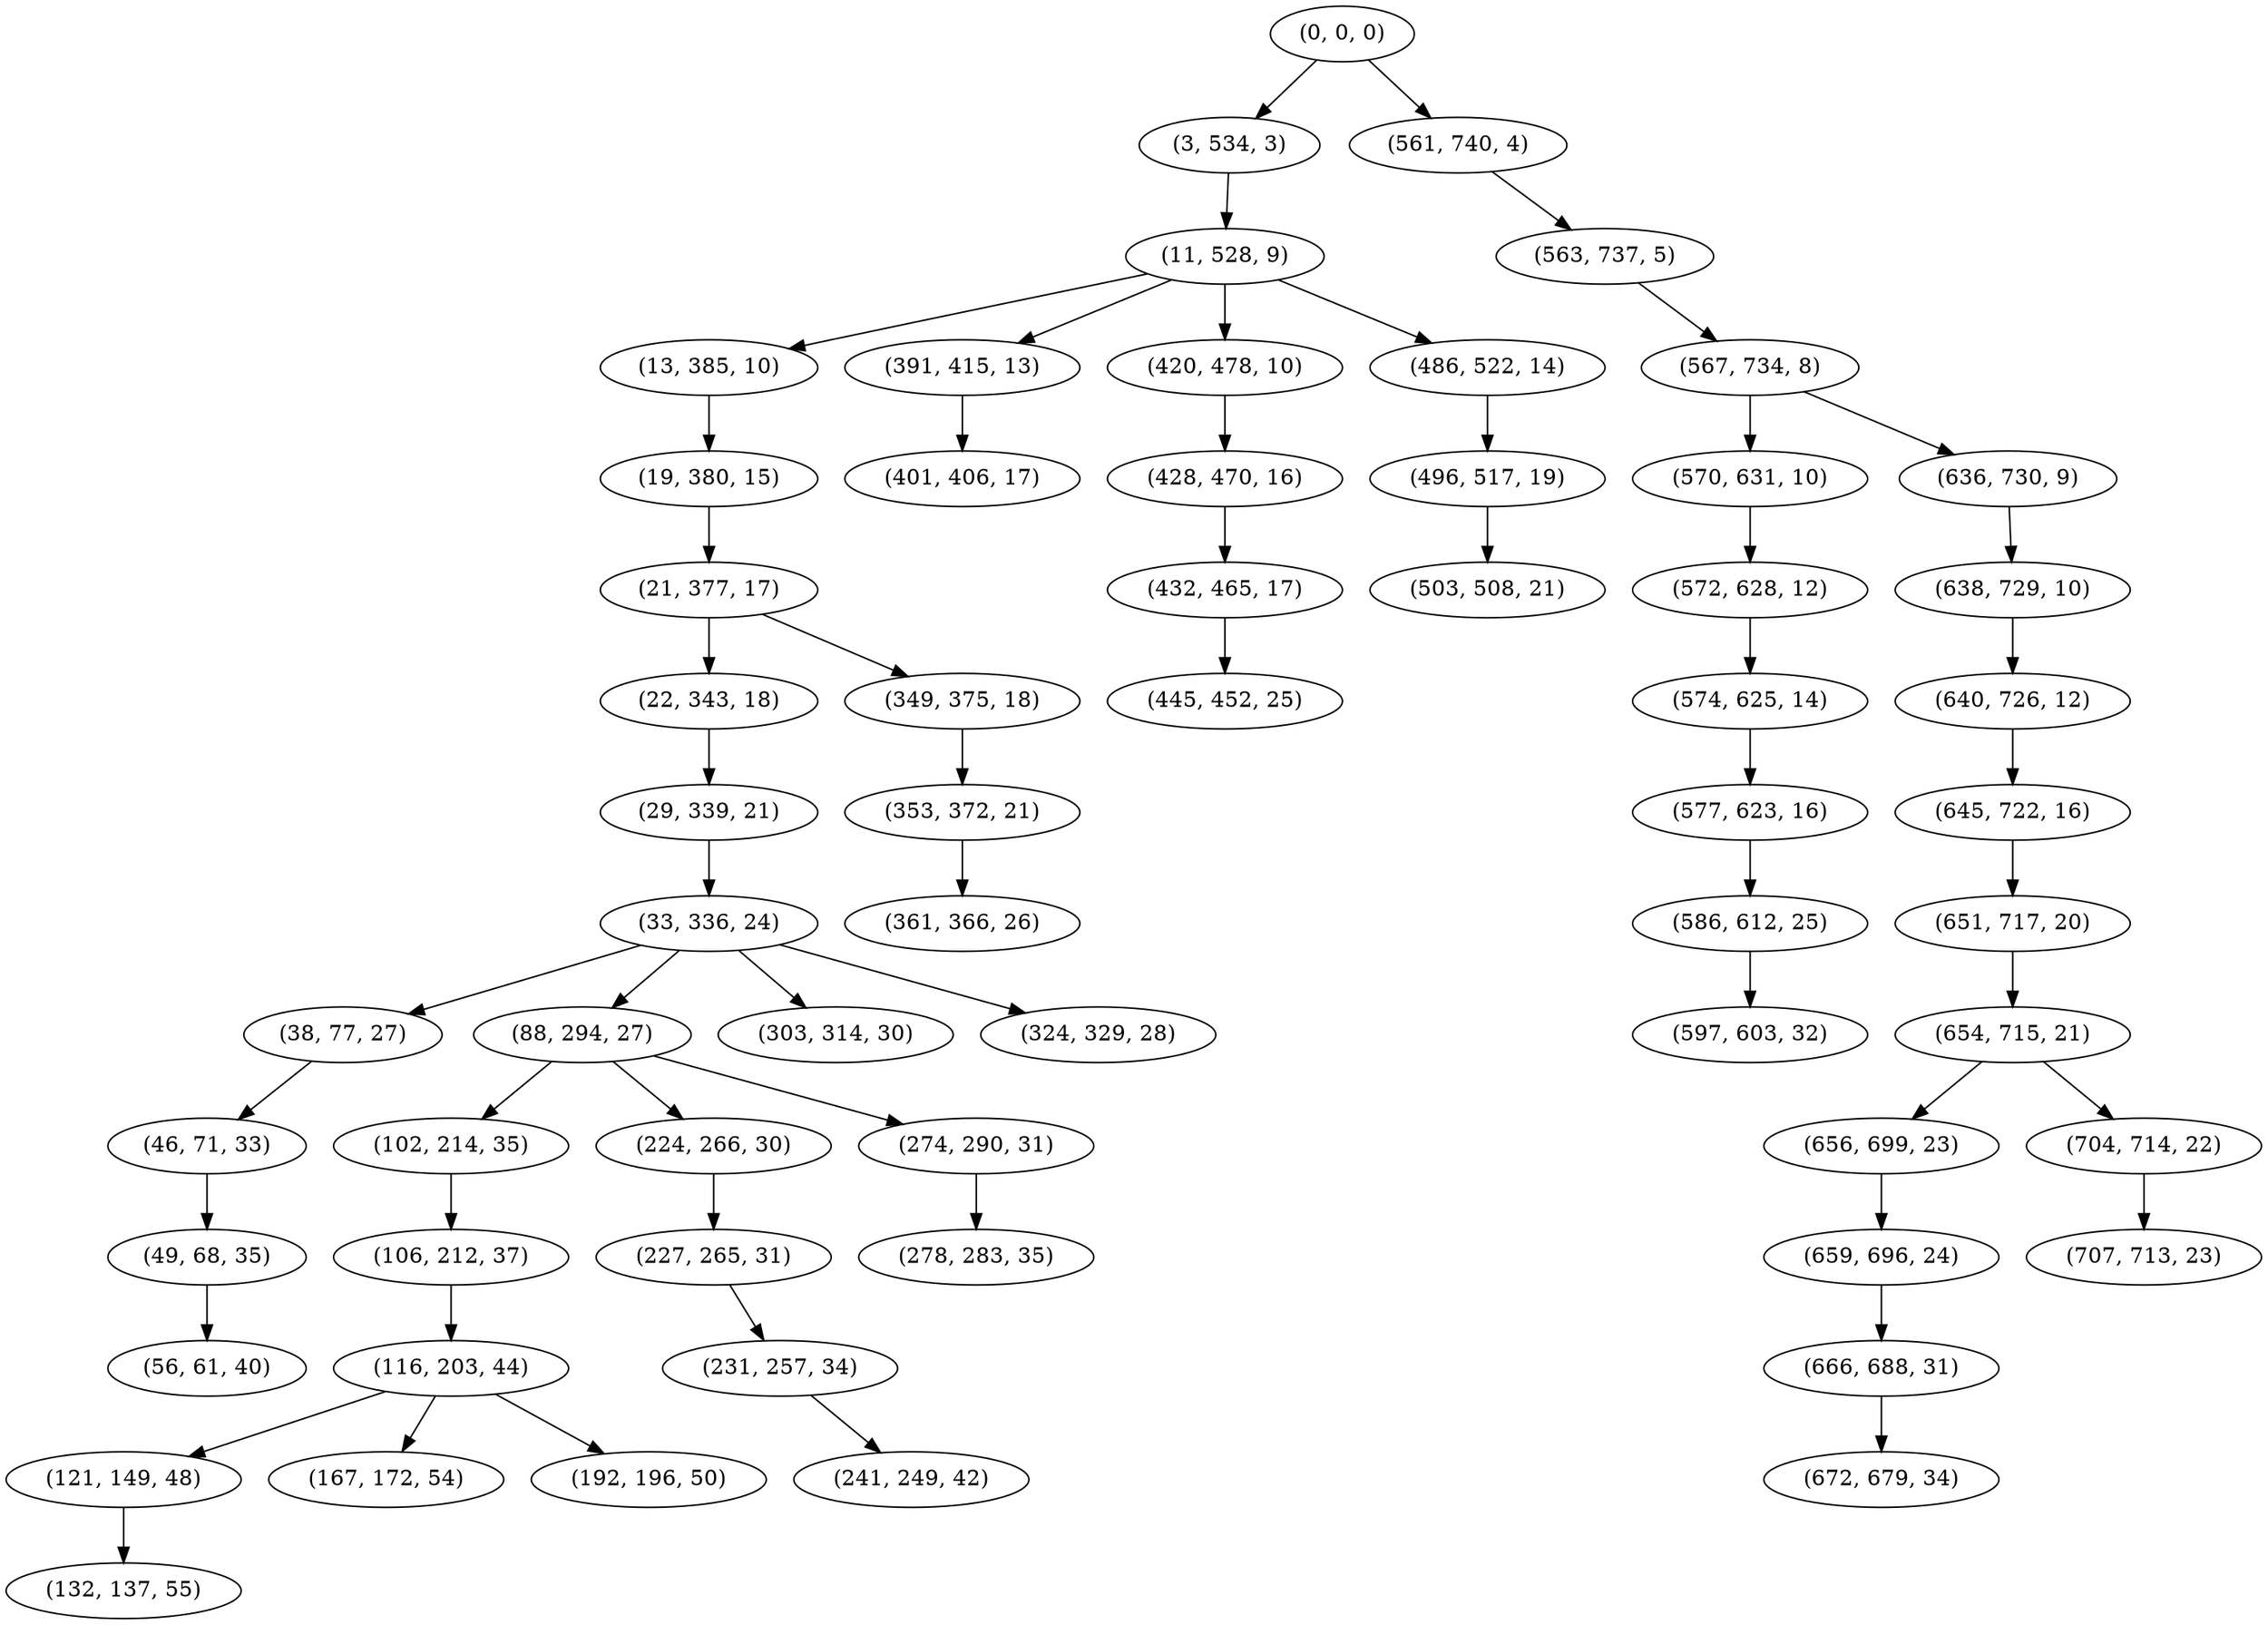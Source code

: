 digraph tree {
    "(0, 0, 0)";
    "(3, 534, 3)";
    "(11, 528, 9)";
    "(13, 385, 10)";
    "(19, 380, 15)";
    "(21, 377, 17)";
    "(22, 343, 18)";
    "(29, 339, 21)";
    "(33, 336, 24)";
    "(38, 77, 27)";
    "(46, 71, 33)";
    "(49, 68, 35)";
    "(56, 61, 40)";
    "(88, 294, 27)";
    "(102, 214, 35)";
    "(106, 212, 37)";
    "(116, 203, 44)";
    "(121, 149, 48)";
    "(132, 137, 55)";
    "(167, 172, 54)";
    "(192, 196, 50)";
    "(224, 266, 30)";
    "(227, 265, 31)";
    "(231, 257, 34)";
    "(241, 249, 42)";
    "(274, 290, 31)";
    "(278, 283, 35)";
    "(303, 314, 30)";
    "(324, 329, 28)";
    "(349, 375, 18)";
    "(353, 372, 21)";
    "(361, 366, 26)";
    "(391, 415, 13)";
    "(401, 406, 17)";
    "(420, 478, 10)";
    "(428, 470, 16)";
    "(432, 465, 17)";
    "(445, 452, 25)";
    "(486, 522, 14)";
    "(496, 517, 19)";
    "(503, 508, 21)";
    "(561, 740, 4)";
    "(563, 737, 5)";
    "(567, 734, 8)";
    "(570, 631, 10)";
    "(572, 628, 12)";
    "(574, 625, 14)";
    "(577, 623, 16)";
    "(586, 612, 25)";
    "(597, 603, 32)";
    "(636, 730, 9)";
    "(638, 729, 10)";
    "(640, 726, 12)";
    "(645, 722, 16)";
    "(651, 717, 20)";
    "(654, 715, 21)";
    "(656, 699, 23)";
    "(659, 696, 24)";
    "(666, 688, 31)";
    "(672, 679, 34)";
    "(704, 714, 22)";
    "(707, 713, 23)";
    "(0, 0, 0)" -> "(3, 534, 3)";
    "(0, 0, 0)" -> "(561, 740, 4)";
    "(3, 534, 3)" -> "(11, 528, 9)";
    "(11, 528, 9)" -> "(13, 385, 10)";
    "(11, 528, 9)" -> "(391, 415, 13)";
    "(11, 528, 9)" -> "(420, 478, 10)";
    "(11, 528, 9)" -> "(486, 522, 14)";
    "(13, 385, 10)" -> "(19, 380, 15)";
    "(19, 380, 15)" -> "(21, 377, 17)";
    "(21, 377, 17)" -> "(22, 343, 18)";
    "(21, 377, 17)" -> "(349, 375, 18)";
    "(22, 343, 18)" -> "(29, 339, 21)";
    "(29, 339, 21)" -> "(33, 336, 24)";
    "(33, 336, 24)" -> "(38, 77, 27)";
    "(33, 336, 24)" -> "(88, 294, 27)";
    "(33, 336, 24)" -> "(303, 314, 30)";
    "(33, 336, 24)" -> "(324, 329, 28)";
    "(38, 77, 27)" -> "(46, 71, 33)";
    "(46, 71, 33)" -> "(49, 68, 35)";
    "(49, 68, 35)" -> "(56, 61, 40)";
    "(88, 294, 27)" -> "(102, 214, 35)";
    "(88, 294, 27)" -> "(224, 266, 30)";
    "(88, 294, 27)" -> "(274, 290, 31)";
    "(102, 214, 35)" -> "(106, 212, 37)";
    "(106, 212, 37)" -> "(116, 203, 44)";
    "(116, 203, 44)" -> "(121, 149, 48)";
    "(116, 203, 44)" -> "(167, 172, 54)";
    "(116, 203, 44)" -> "(192, 196, 50)";
    "(121, 149, 48)" -> "(132, 137, 55)";
    "(224, 266, 30)" -> "(227, 265, 31)";
    "(227, 265, 31)" -> "(231, 257, 34)";
    "(231, 257, 34)" -> "(241, 249, 42)";
    "(274, 290, 31)" -> "(278, 283, 35)";
    "(349, 375, 18)" -> "(353, 372, 21)";
    "(353, 372, 21)" -> "(361, 366, 26)";
    "(391, 415, 13)" -> "(401, 406, 17)";
    "(420, 478, 10)" -> "(428, 470, 16)";
    "(428, 470, 16)" -> "(432, 465, 17)";
    "(432, 465, 17)" -> "(445, 452, 25)";
    "(486, 522, 14)" -> "(496, 517, 19)";
    "(496, 517, 19)" -> "(503, 508, 21)";
    "(561, 740, 4)" -> "(563, 737, 5)";
    "(563, 737, 5)" -> "(567, 734, 8)";
    "(567, 734, 8)" -> "(570, 631, 10)";
    "(567, 734, 8)" -> "(636, 730, 9)";
    "(570, 631, 10)" -> "(572, 628, 12)";
    "(572, 628, 12)" -> "(574, 625, 14)";
    "(574, 625, 14)" -> "(577, 623, 16)";
    "(577, 623, 16)" -> "(586, 612, 25)";
    "(586, 612, 25)" -> "(597, 603, 32)";
    "(636, 730, 9)" -> "(638, 729, 10)";
    "(638, 729, 10)" -> "(640, 726, 12)";
    "(640, 726, 12)" -> "(645, 722, 16)";
    "(645, 722, 16)" -> "(651, 717, 20)";
    "(651, 717, 20)" -> "(654, 715, 21)";
    "(654, 715, 21)" -> "(656, 699, 23)";
    "(654, 715, 21)" -> "(704, 714, 22)";
    "(656, 699, 23)" -> "(659, 696, 24)";
    "(659, 696, 24)" -> "(666, 688, 31)";
    "(666, 688, 31)" -> "(672, 679, 34)";
    "(704, 714, 22)" -> "(707, 713, 23)";
}
